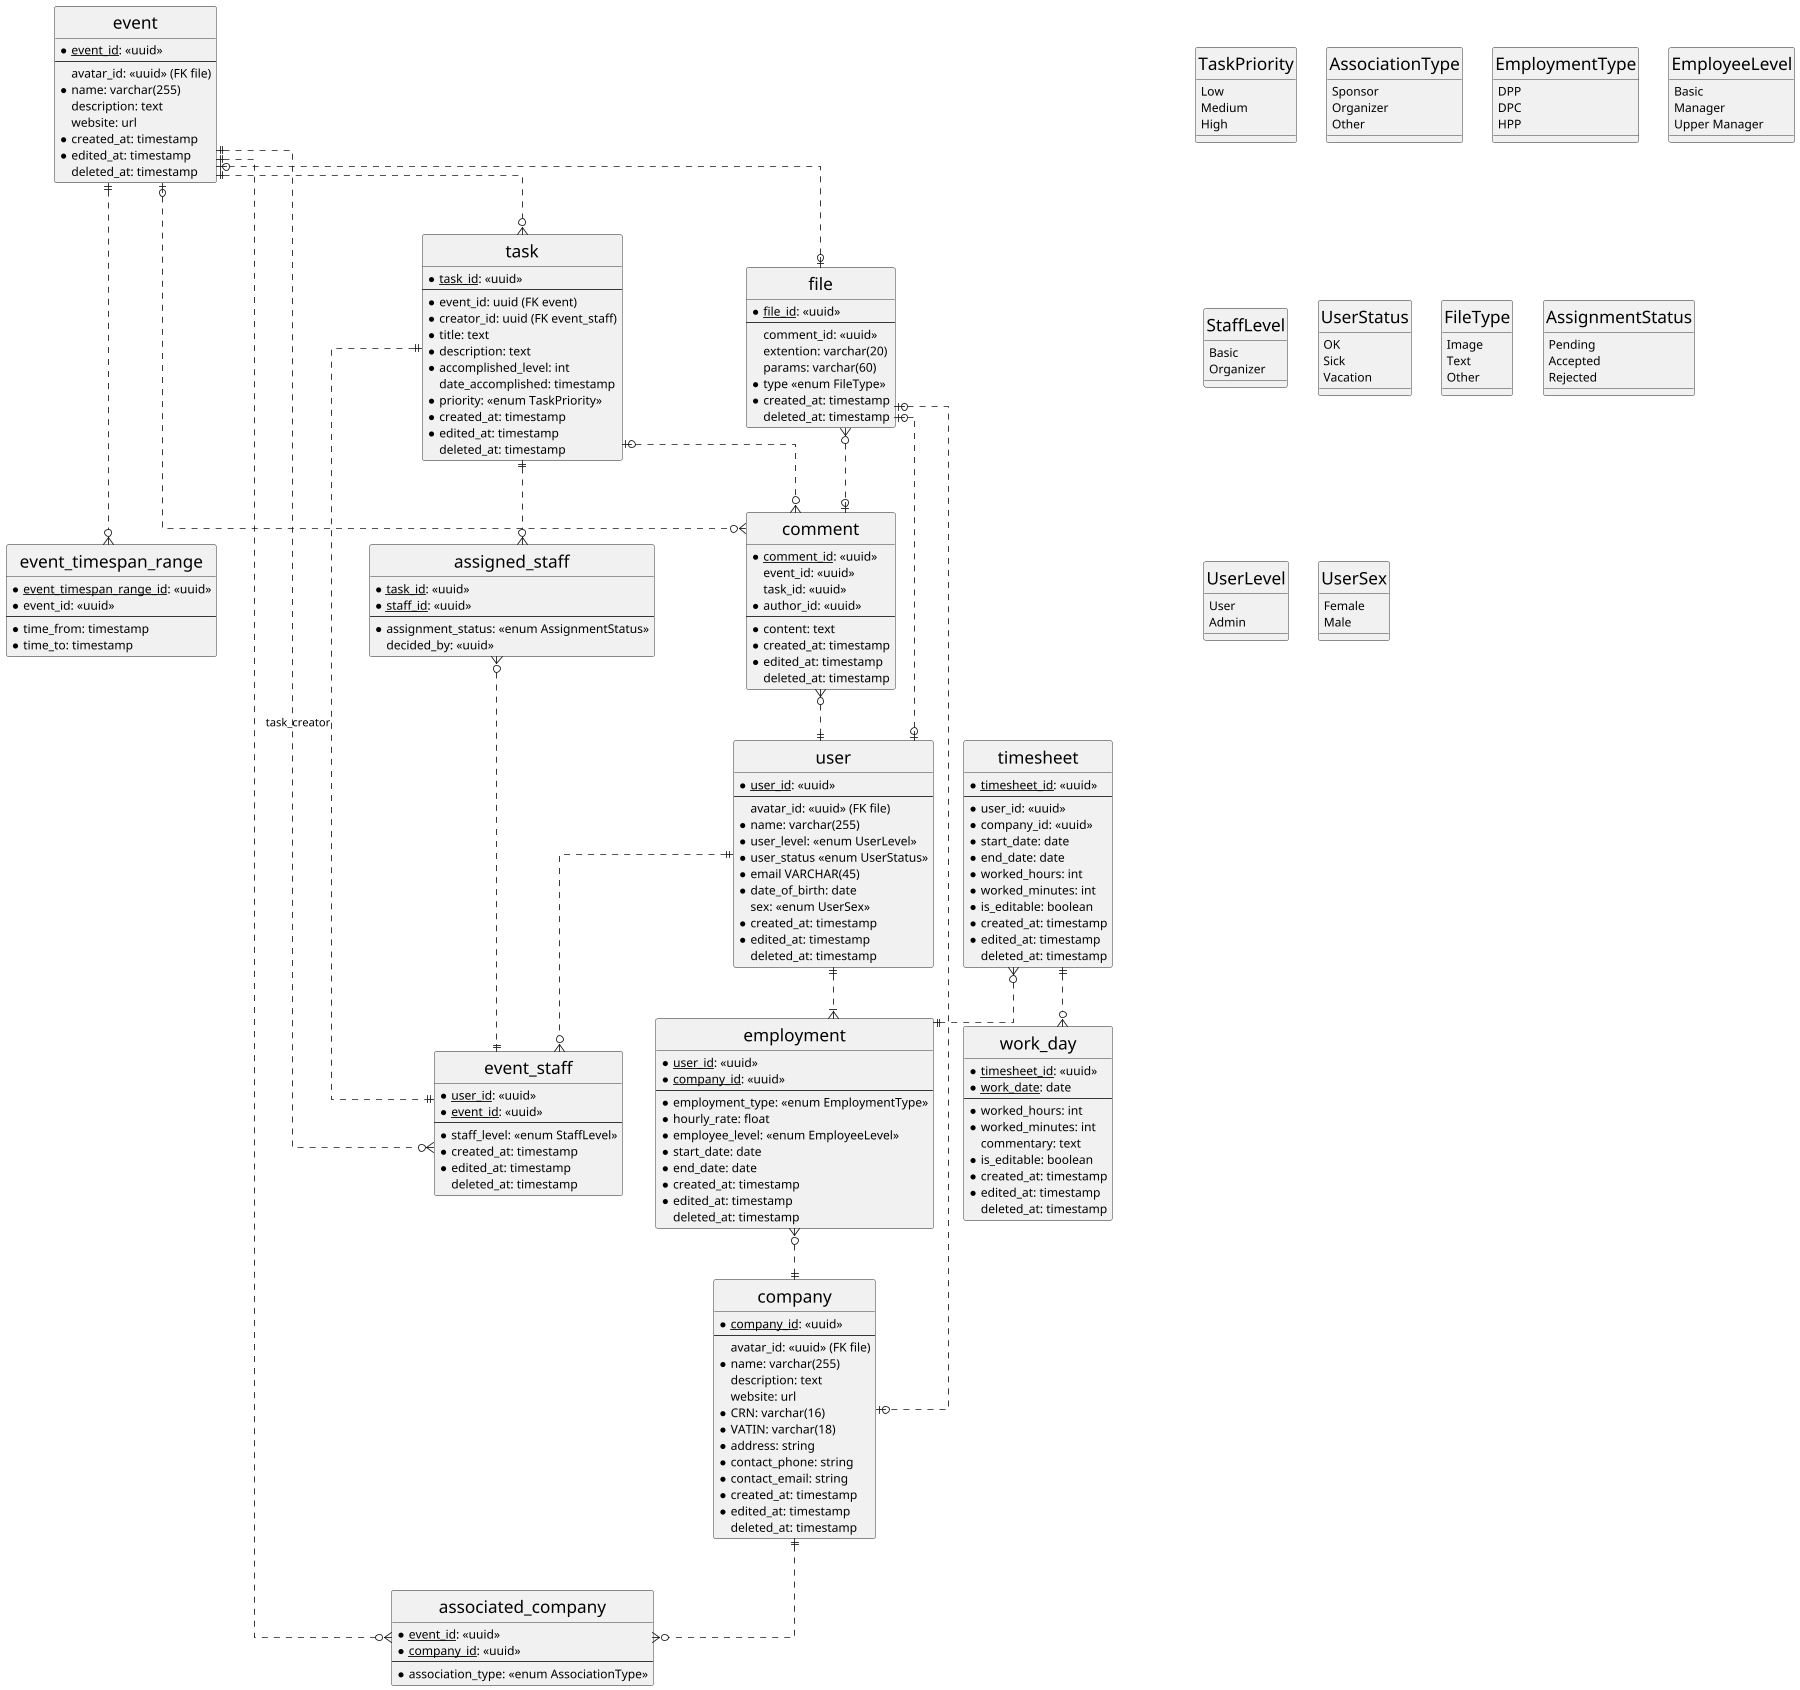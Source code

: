 @startuml erd
skinparam Linetype ortho
skinparam classFontSize 20
scale 1800 * 1800
hide circle

enum TaskPriority {
    Low
	Medium
	High
}

enum AssociationType {
    Sponsor
	Organizer
	Other
}

enum EmploymentType {
    DPP
	DPC
	HPP
}

enum EmployeeLevel {
    Basic
	Manager
	Upper Manager
}

enum StaffLevel {
    Basic
    Organizer
}

enum UserStatus {
    OK
	Sick
	Vacation
}

enum FileType {
    Image
	Text
	Other
}

enum AssignmentStatus {
    Pending
	Accepted
	Rejected
}

enum UserLevel {
    User
	Admin
}

enum UserSex {
    Female
	Male
}

entity user {
    *<u>user_id</u>: <<uuid>>
    ---
    avatar_id: <<uuid>> (FK file)
    *name: varchar(255)
    *user_level: <<enum UserLevel>>
    *user_status <<enum UserStatus>>
    *email VARCHAR(45)
	*date_of_birth: date
	'/ Note: User may choose to leave this unfilled, the collumn is optional. '/
	sex: <<enum UserSex>>
    *created_at: timestamp
    *edited_at: timestamp
    deleted_at: timestamp
}

entity timesheet {
    *<u>timesheet_id</u>: <<uuid>>
    ---
    *user_id: <<uuid>>
    *company_id: <<uuid>>
    *start_date: date
    *end_date: date
    *worked_hours: int
    *worked_minutes: int
    *is_editable: boolean
    *created_at: timestamp
    *edited_at: timestamp
    deleted_at: timestamp
}

entity work_day {
    *<u>timesheet_id</u>: <<uuid>>
    *<u>work_date</u>: date
    ---
    *worked_hours: int
    *worked_minutes: int
    commentary: text
    *is_editable: boolean
    *created_at: timestamp
    *edited_at: timestamp
    deleted_at: timestamp
}

together {
    entity event {
        *<u>event_id</u>: <<uuid>>
        ---
        avatar_id: <<uuid>> (FK file)
        *name: varchar(255)
        description: text
        website: url
        *created_at: timestamp
        *edited_at: timestamp
        deleted_at: timestamp
    }

    entity event_timespan_range {
        *<u>event_timespan_range_id</u>: <<uuid>>
        *event_id: <<uuid>>
        ---
        *time_from: timestamp
        *time_to: timestamp
    }
}

entity task {
    *<u>task_id</u>: <<uuid>>
    --
    *event_id: uuid (FK event)
    *creator_id: uuid (FK event_staff)
    *title: text
    *description: text
    *accomplished_level: int
    date_accomplished: timestamp
    *priority: <<enum TaskPriority>>
    *created_at: timestamp
    *edited_at: timestamp
    deleted_at: timestamp
}

entity assigned_staff {
    *<u>task_id</u>: <<uuid>>
    *<u>staff_id</u>: <<uuid>>
    ---
    *assignment_status: <<enum AssignmentStatus>>
    decided_by: <<uuid>>
}

entity company {
    *<u>company_id</u>: <<uuid>>
    ---
    avatar_id: <<uuid>> (FK file)
    *name: varchar(255)
    description: text
    website: url
    /' A Company Registration Number.

       Note: Different European countries use different format, some just
	         numbers, some letters as well, but they all fit into 16 characters.
	'/
    *CRN: varchar(16)
	/'
	  A Value-Added Tax Identification Number.

      Note: The China seems to have a longest format with 18 characters.
	'/
	  *VATIN: varchar(18)
    *address: string
    *contact_phone: string
    *contact_email: string
    *created_at: timestamp
    *edited_at: timestamp
    deleted_at: timestamp
}

entity associated_company {
    *<u>event_id</u>: <<uuid>>
    *<u>company_id</u>: <<uuid>>
    ---
    *association_type: <<enum AssociationType>>
}

entity employment {
    *<u>user_id</u>: <<uuid>>
    *<u>company_id</u>: <<uuid>>
    ---
    *employment_type: <<enum EmploymentType>>
    *hourly_rate: float
    *employee_level: <<enum EmployeeLevel>>
    *start_date: date
    *end_date: date
    *created_at: timestamp
    *edited_at: timestamp
    deleted_at: timestamp
}

entity event_staff {
    *<u>user_id</u>: <<uuid>>
    *<u>event_id</u>: <<uuid>>
    ---
    *staff_level: <<enum StaffLevel>>
    *created_at: timestamp
    *edited_at: timestamp
    deleted_at: timestamp
}

together {
    entity comment {
        *<u>comment_id</u>: <<uuid>>
        event_id: <<uuid>>
        task_id: <<uuid>>
        *author_id: <<uuid>>
        ---
        *content: text
        *created_at: timestamp
        *edited_at: timestamp
        deleted_at: timestamp
    }

    /'
    A `file` table allows to refer to file system paths by joining
    `file_id` and `extension` (and possibly using attributes like `type`).

    The `FileType` enum determines how the file is treated (e.g. image, text).
    It is expected to be used to determine how to present the file.
    be utilized for constructing a file system path the file gets stored at
    (and store all images under a dedicated `image/` directory for instance).

    The `params` column may optionally contain values in `param=value;` format.
    In case of images, it may store params representing e.g. width and height.
    '/
    entity file {
        *<u>file_id</u>: <<uuid>>
        ---
        comment_id: <<uuid>>
        extention: varchar(20)
        params: varchar(60)
        *type <<enum FileType>>
        *created_at: timestamp
        deleted_at: timestamp
    }
}

user||..|{employment
timesheet}o..||employment
timesheet||..o{work_day
employment}o..||company
event||.o{associated_company
company||..o{associated_company
event||..o{event_staff
event||..o{task
event|o...o{comment
event||...o{event_timespan_range
task|o...o{comment
comment}o..||user
task||..||event_staff : task_creator
task||..o{assigned_staff
assigned_staff}o..||event_staff
user||..o{event_staff
file}o..o|comment
file|o..o|company
file|o..o|event
file|o..o|user
@enduml